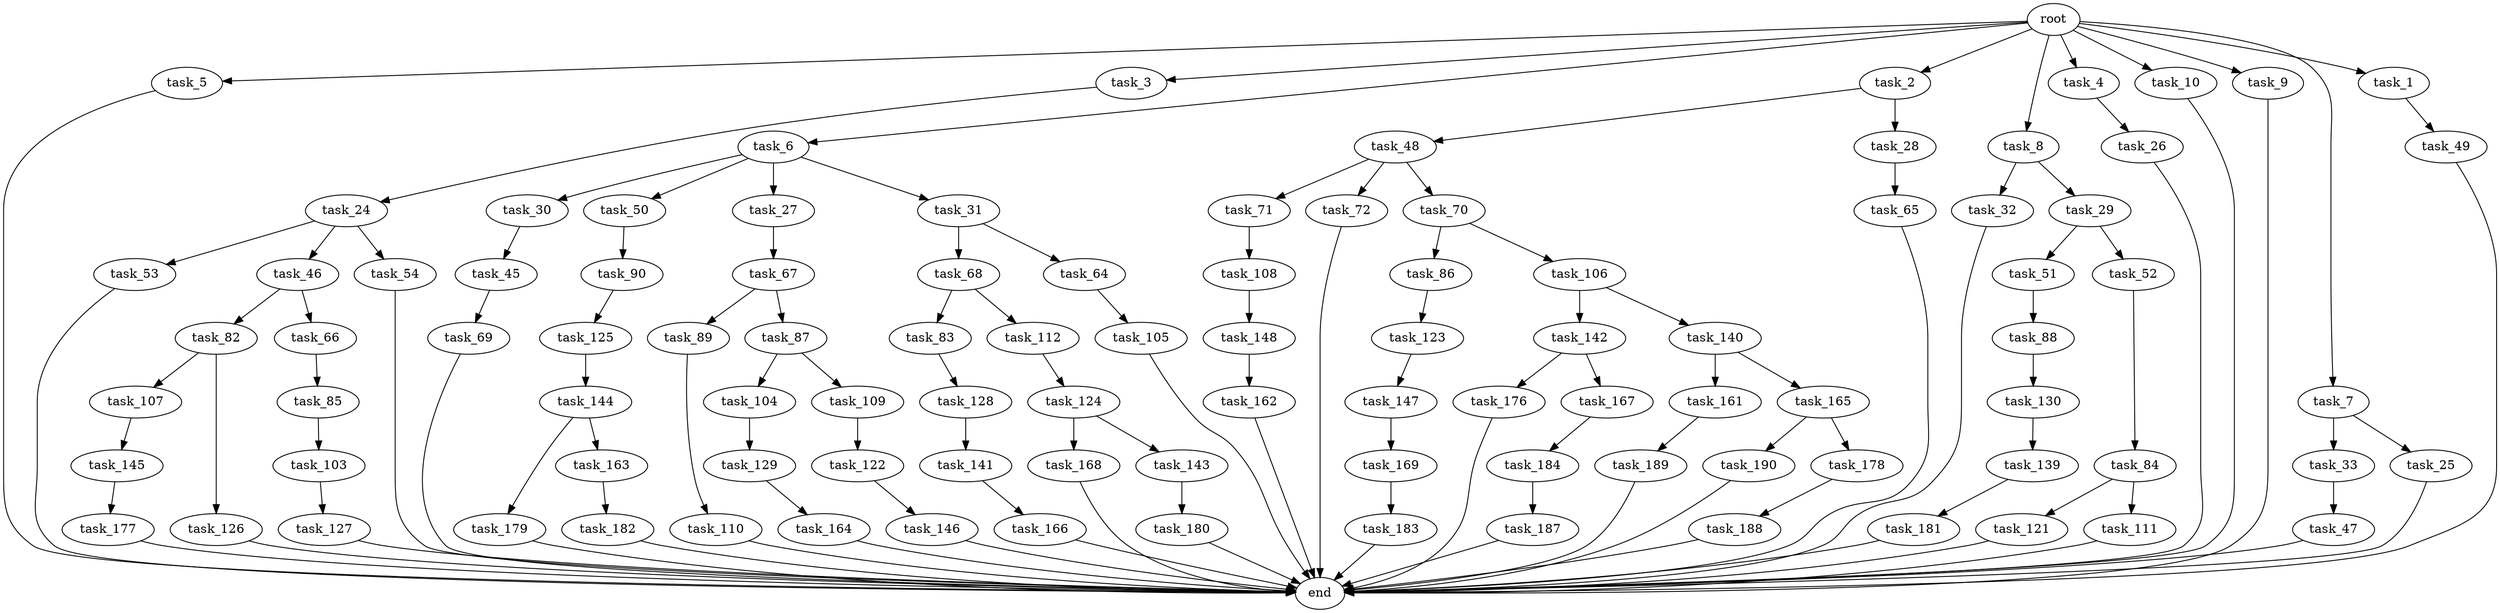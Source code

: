 digraph G {
  task_65 [size="3435973836.800000"];
  task_45 [size="69578470195.199997"];
  task_89 [size="85899345920.000000"];
  task_5 [size="102.400000"];
  task_47 [size="30923764531.200001"];
  task_90 [size="42090679500.800003"];
  task_3 [size="102.400000"];
  task_6 [size="102.400000"];
  task_30 [size="30923764531.200001"];
  task_2 [size="102.400000"];
  task_8 [size="102.400000"];
  task_125 [size="3435973836.800000"];
  task_166 [size="54975581388.800003"];
  task_69 [size="54975581388.800003"];
  task_53 [size="85899345920.000000"];
  task_84 [size="69578470195.199997"];
  task_49 [size="69578470195.199997"];
  task_184 [size="69578470195.199997"];
  task_187 [size="42090679500.800003"];
  task_86 [size="42090679500.800003"];
  task_145 [size="69578470195.199997"];
  task_82 [size="3435973836.800000"];
  task_168 [size="21474836480.000000"];
  task_177 [size="85899345920.000000"];
  task_33 [size="54975581388.800003"];
  task_130 [size="13743895347.200001"];
  task_189 [size="30923764531.200001"];
  task_169 [size="85899345920.000000"];
  task_71 [size="54975581388.800003"];
  task_183 [size="21474836480.000000"];
  task_105 [size="85899345920.000000"];
  task_48 [size="13743895347.200001"];
  task_4 [size="102.400000"];
  task_104 [size="3435973836.800000"];
  task_176 [size="42090679500.800003"];
  task_181 [size="7730941132.800000"];
  task_109 [size="3435973836.800000"];
  task_144 [size="42090679500.800003"];
  task_50 [size="30923764531.200001"];
  task_10 [size="102.400000"];
  task_161 [size="85899345920.000000"];
  task_83 [size="85899345920.000000"];
  task_147 [size="69578470195.199997"];
  task_103 [size="42090679500.800003"];
  task_110 [size="69578470195.199997"];
  task_24 [size="13743895347.200001"];
  task_9 [size="102.400000"];
  task_46 [size="85899345920.000000"];
  task_85 [size="54975581388.800003"];
  task_121 [size="30923764531.200001"];
  task_107 [size="13743895347.200001"];
  task_25 [size="54975581388.800003"];
  task_126 [size="13743895347.200001"];
  task_27 [size="30923764531.200001"];
  task_179 [size="69578470195.199997"];
  end [size="0.000000"];
  task_143 [size="21474836480.000000"];
  task_51 [size="69578470195.199997"];
  task_66 [size="3435973836.800000"];
  task_142 [size="85899345920.000000"];
  root [size="0.000000"];
  task_106 [size="42090679500.800003"];
  task_146 [size="13743895347.200001"];
  task_32 [size="85899345920.000000"];
  task_141 [size="3435973836.800000"];
  task_188 [size="69578470195.199997"];
  task_72 [size="54975581388.800003"];
  task_180 [size="21474836480.000000"];
  task_129 [size="13743895347.200001"];
  task_88 [size="69578470195.199997"];
  task_26 [size="54975581388.800003"];
  task_190 [size="21474836480.000000"];
  task_54 [size="85899345920.000000"];
  task_87 [size="85899345920.000000"];
  task_29 [size="85899345920.000000"];
  task_31 [size="30923764531.200001"];
  task_112 [size="85899345920.000000"];
  task_165 [size="85899345920.000000"];
  task_122 [size="54975581388.800003"];
  task_127 [size="30923764531.200001"];
  task_52 [size="69578470195.199997"];
  task_162 [size="7730941132.800000"];
  task_111 [size="30923764531.200001"];
  task_167 [size="42090679500.800003"];
  task_67 [size="21474836480.000000"];
  task_178 [size="21474836480.000000"];
  task_124 [size="42090679500.800003"];
  task_163 [size="69578470195.199997"];
  task_7 [size="102.400000"];
  task_139 [size="69578470195.199997"];
  task_164 [size="7730941132.800000"];
  task_140 [size="85899345920.000000"];
  task_128 [size="3435973836.800000"];
  task_148 [size="30923764531.200001"];
  task_1 [size="102.400000"];
  task_108 [size="54975581388.800003"];
  task_68 [size="13743895347.200001"];
  task_182 [size="85899345920.000000"];
  task_70 [size="54975581388.800003"];
  task_28 [size="13743895347.200001"];
  task_64 [size="13743895347.200001"];
  task_123 [size="69578470195.199997"];

  task_65 -> end [size="1.000000"];
  task_45 -> task_69 [size="536870912.000000"];
  task_89 -> task_110 [size="679477248.000000"];
  task_5 -> end [size="1.000000"];
  task_47 -> end [size="1.000000"];
  task_90 -> task_125 [size="33554432.000000"];
  task_3 -> task_24 [size="134217728.000000"];
  task_6 -> task_30 [size="301989888.000000"];
  task_6 -> task_50 [size="301989888.000000"];
  task_6 -> task_27 [size="301989888.000000"];
  task_6 -> task_31 [size="301989888.000000"];
  task_30 -> task_45 [size="679477248.000000"];
  task_2 -> task_28 [size="134217728.000000"];
  task_2 -> task_48 [size="134217728.000000"];
  task_8 -> task_29 [size="838860800.000000"];
  task_8 -> task_32 [size="838860800.000000"];
  task_125 -> task_144 [size="411041792.000000"];
  task_166 -> end [size="1.000000"];
  task_69 -> end [size="1.000000"];
  task_53 -> end [size="1.000000"];
  task_84 -> task_111 [size="301989888.000000"];
  task_84 -> task_121 [size="301989888.000000"];
  task_49 -> end [size="1.000000"];
  task_184 -> task_187 [size="411041792.000000"];
  task_187 -> end [size="1.000000"];
  task_86 -> task_123 [size="679477248.000000"];
  task_145 -> task_177 [size="838860800.000000"];
  task_82 -> task_126 [size="134217728.000000"];
  task_82 -> task_107 [size="134217728.000000"];
  task_168 -> end [size="1.000000"];
  task_177 -> end [size="1.000000"];
  task_33 -> task_47 [size="301989888.000000"];
  task_130 -> task_139 [size="679477248.000000"];
  task_189 -> end [size="1.000000"];
  task_169 -> task_183 [size="209715200.000000"];
  task_71 -> task_108 [size="536870912.000000"];
  task_183 -> end [size="1.000000"];
  task_105 -> end [size="1.000000"];
  task_48 -> task_71 [size="536870912.000000"];
  task_48 -> task_72 [size="536870912.000000"];
  task_48 -> task_70 [size="536870912.000000"];
  task_4 -> task_26 [size="536870912.000000"];
  task_104 -> task_129 [size="134217728.000000"];
  task_176 -> end [size="1.000000"];
  task_181 -> end [size="1.000000"];
  task_109 -> task_122 [size="536870912.000000"];
  task_144 -> task_179 [size="679477248.000000"];
  task_144 -> task_163 [size="679477248.000000"];
  task_50 -> task_90 [size="411041792.000000"];
  task_10 -> end [size="1.000000"];
  task_161 -> task_189 [size="301989888.000000"];
  task_83 -> task_128 [size="33554432.000000"];
  task_147 -> task_169 [size="838860800.000000"];
  task_103 -> task_127 [size="301989888.000000"];
  task_110 -> end [size="1.000000"];
  task_24 -> task_53 [size="838860800.000000"];
  task_24 -> task_46 [size="838860800.000000"];
  task_24 -> task_54 [size="838860800.000000"];
  task_9 -> end [size="1.000000"];
  task_46 -> task_66 [size="33554432.000000"];
  task_46 -> task_82 [size="33554432.000000"];
  task_85 -> task_103 [size="411041792.000000"];
  task_121 -> end [size="1.000000"];
  task_107 -> task_145 [size="679477248.000000"];
  task_25 -> end [size="1.000000"];
  task_126 -> end [size="1.000000"];
  task_27 -> task_67 [size="209715200.000000"];
  task_179 -> end [size="1.000000"];
  task_143 -> task_180 [size="209715200.000000"];
  task_51 -> task_88 [size="679477248.000000"];
  task_66 -> task_85 [size="536870912.000000"];
  task_142 -> task_176 [size="411041792.000000"];
  task_142 -> task_167 [size="411041792.000000"];
  root -> task_8 [size="1.000000"];
  root -> task_9 [size="1.000000"];
  root -> task_3 [size="1.000000"];
  root -> task_7 [size="1.000000"];
  root -> task_6 [size="1.000000"];
  root -> task_1 [size="1.000000"];
  root -> task_10 [size="1.000000"];
  root -> task_5 [size="1.000000"];
  root -> task_2 [size="1.000000"];
  root -> task_4 [size="1.000000"];
  task_106 -> task_140 [size="838860800.000000"];
  task_106 -> task_142 [size="838860800.000000"];
  task_146 -> end [size="1.000000"];
  task_32 -> end [size="1.000000"];
  task_141 -> task_166 [size="536870912.000000"];
  task_188 -> end [size="1.000000"];
  task_72 -> end [size="1.000000"];
  task_180 -> end [size="1.000000"];
  task_129 -> task_164 [size="75497472.000000"];
  task_88 -> task_130 [size="134217728.000000"];
  task_26 -> end [size="1.000000"];
  task_190 -> end [size="1.000000"];
  task_54 -> end [size="1.000000"];
  task_87 -> task_104 [size="33554432.000000"];
  task_87 -> task_109 [size="33554432.000000"];
  task_29 -> task_51 [size="679477248.000000"];
  task_29 -> task_52 [size="679477248.000000"];
  task_31 -> task_64 [size="134217728.000000"];
  task_31 -> task_68 [size="134217728.000000"];
  task_112 -> task_124 [size="411041792.000000"];
  task_165 -> task_190 [size="209715200.000000"];
  task_165 -> task_178 [size="209715200.000000"];
  task_122 -> task_146 [size="134217728.000000"];
  task_127 -> end [size="1.000000"];
  task_52 -> task_84 [size="679477248.000000"];
  task_162 -> end [size="1.000000"];
  task_111 -> end [size="1.000000"];
  task_167 -> task_184 [size="679477248.000000"];
  task_67 -> task_87 [size="838860800.000000"];
  task_67 -> task_89 [size="838860800.000000"];
  task_178 -> task_188 [size="679477248.000000"];
  task_124 -> task_168 [size="209715200.000000"];
  task_124 -> task_143 [size="209715200.000000"];
  task_163 -> task_182 [size="838860800.000000"];
  task_7 -> task_33 [size="536870912.000000"];
  task_7 -> task_25 [size="536870912.000000"];
  task_139 -> task_181 [size="75497472.000000"];
  task_164 -> end [size="1.000000"];
  task_140 -> task_161 [size="838860800.000000"];
  task_140 -> task_165 [size="838860800.000000"];
  task_128 -> task_141 [size="33554432.000000"];
  task_148 -> task_162 [size="75497472.000000"];
  task_1 -> task_49 [size="679477248.000000"];
  task_108 -> task_148 [size="301989888.000000"];
  task_68 -> task_83 [size="838860800.000000"];
  task_68 -> task_112 [size="838860800.000000"];
  task_182 -> end [size="1.000000"];
  task_70 -> task_106 [size="411041792.000000"];
  task_70 -> task_86 [size="411041792.000000"];
  task_28 -> task_65 [size="33554432.000000"];
  task_64 -> task_105 [size="838860800.000000"];
  task_123 -> task_147 [size="679477248.000000"];
}
